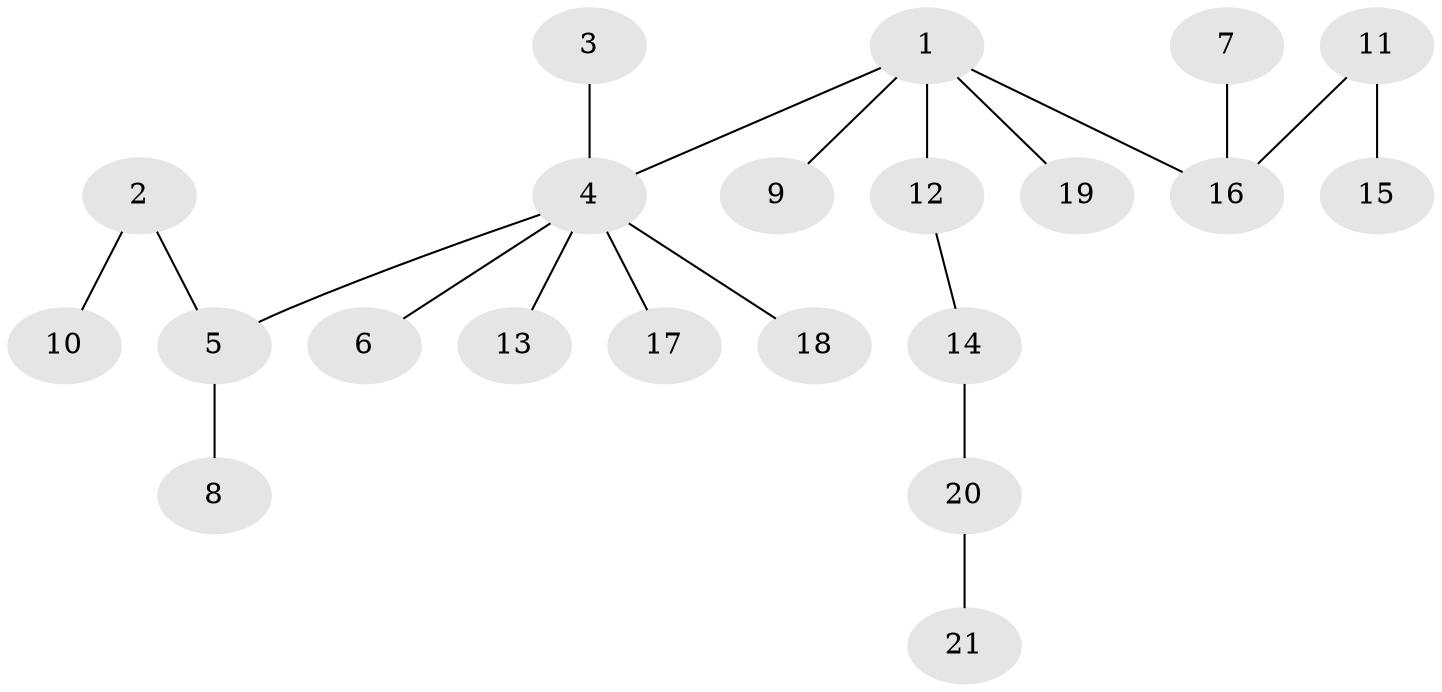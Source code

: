 // original degree distribution, {4: 0.07352941176470588, 8: 0.014705882352941176, 3: 0.16176470588235295, 5: 0.014705882352941176, 2: 0.19117647058823528, 1: 0.5294117647058824, 6: 0.014705882352941176}
// Generated by graph-tools (version 1.1) at 2025/37/03/04/25 23:37:20]
// undirected, 21 vertices, 20 edges
graph export_dot {
  node [color=gray90,style=filled];
  1;
  2;
  3;
  4;
  5;
  6;
  7;
  8;
  9;
  10;
  11;
  12;
  13;
  14;
  15;
  16;
  17;
  18;
  19;
  20;
  21;
  1 -- 4 [weight=1.0];
  1 -- 9 [weight=1.0];
  1 -- 12 [weight=1.0];
  1 -- 16 [weight=1.0];
  1 -- 19 [weight=1.0];
  2 -- 5 [weight=1.0];
  2 -- 10 [weight=1.0];
  3 -- 4 [weight=1.0];
  4 -- 5 [weight=1.0];
  4 -- 6 [weight=1.0];
  4 -- 13 [weight=1.0];
  4 -- 17 [weight=1.0];
  4 -- 18 [weight=1.0];
  5 -- 8 [weight=1.0];
  7 -- 16 [weight=1.0];
  11 -- 15 [weight=1.0];
  11 -- 16 [weight=1.0];
  12 -- 14 [weight=1.0];
  14 -- 20 [weight=1.0];
  20 -- 21 [weight=1.0];
}

